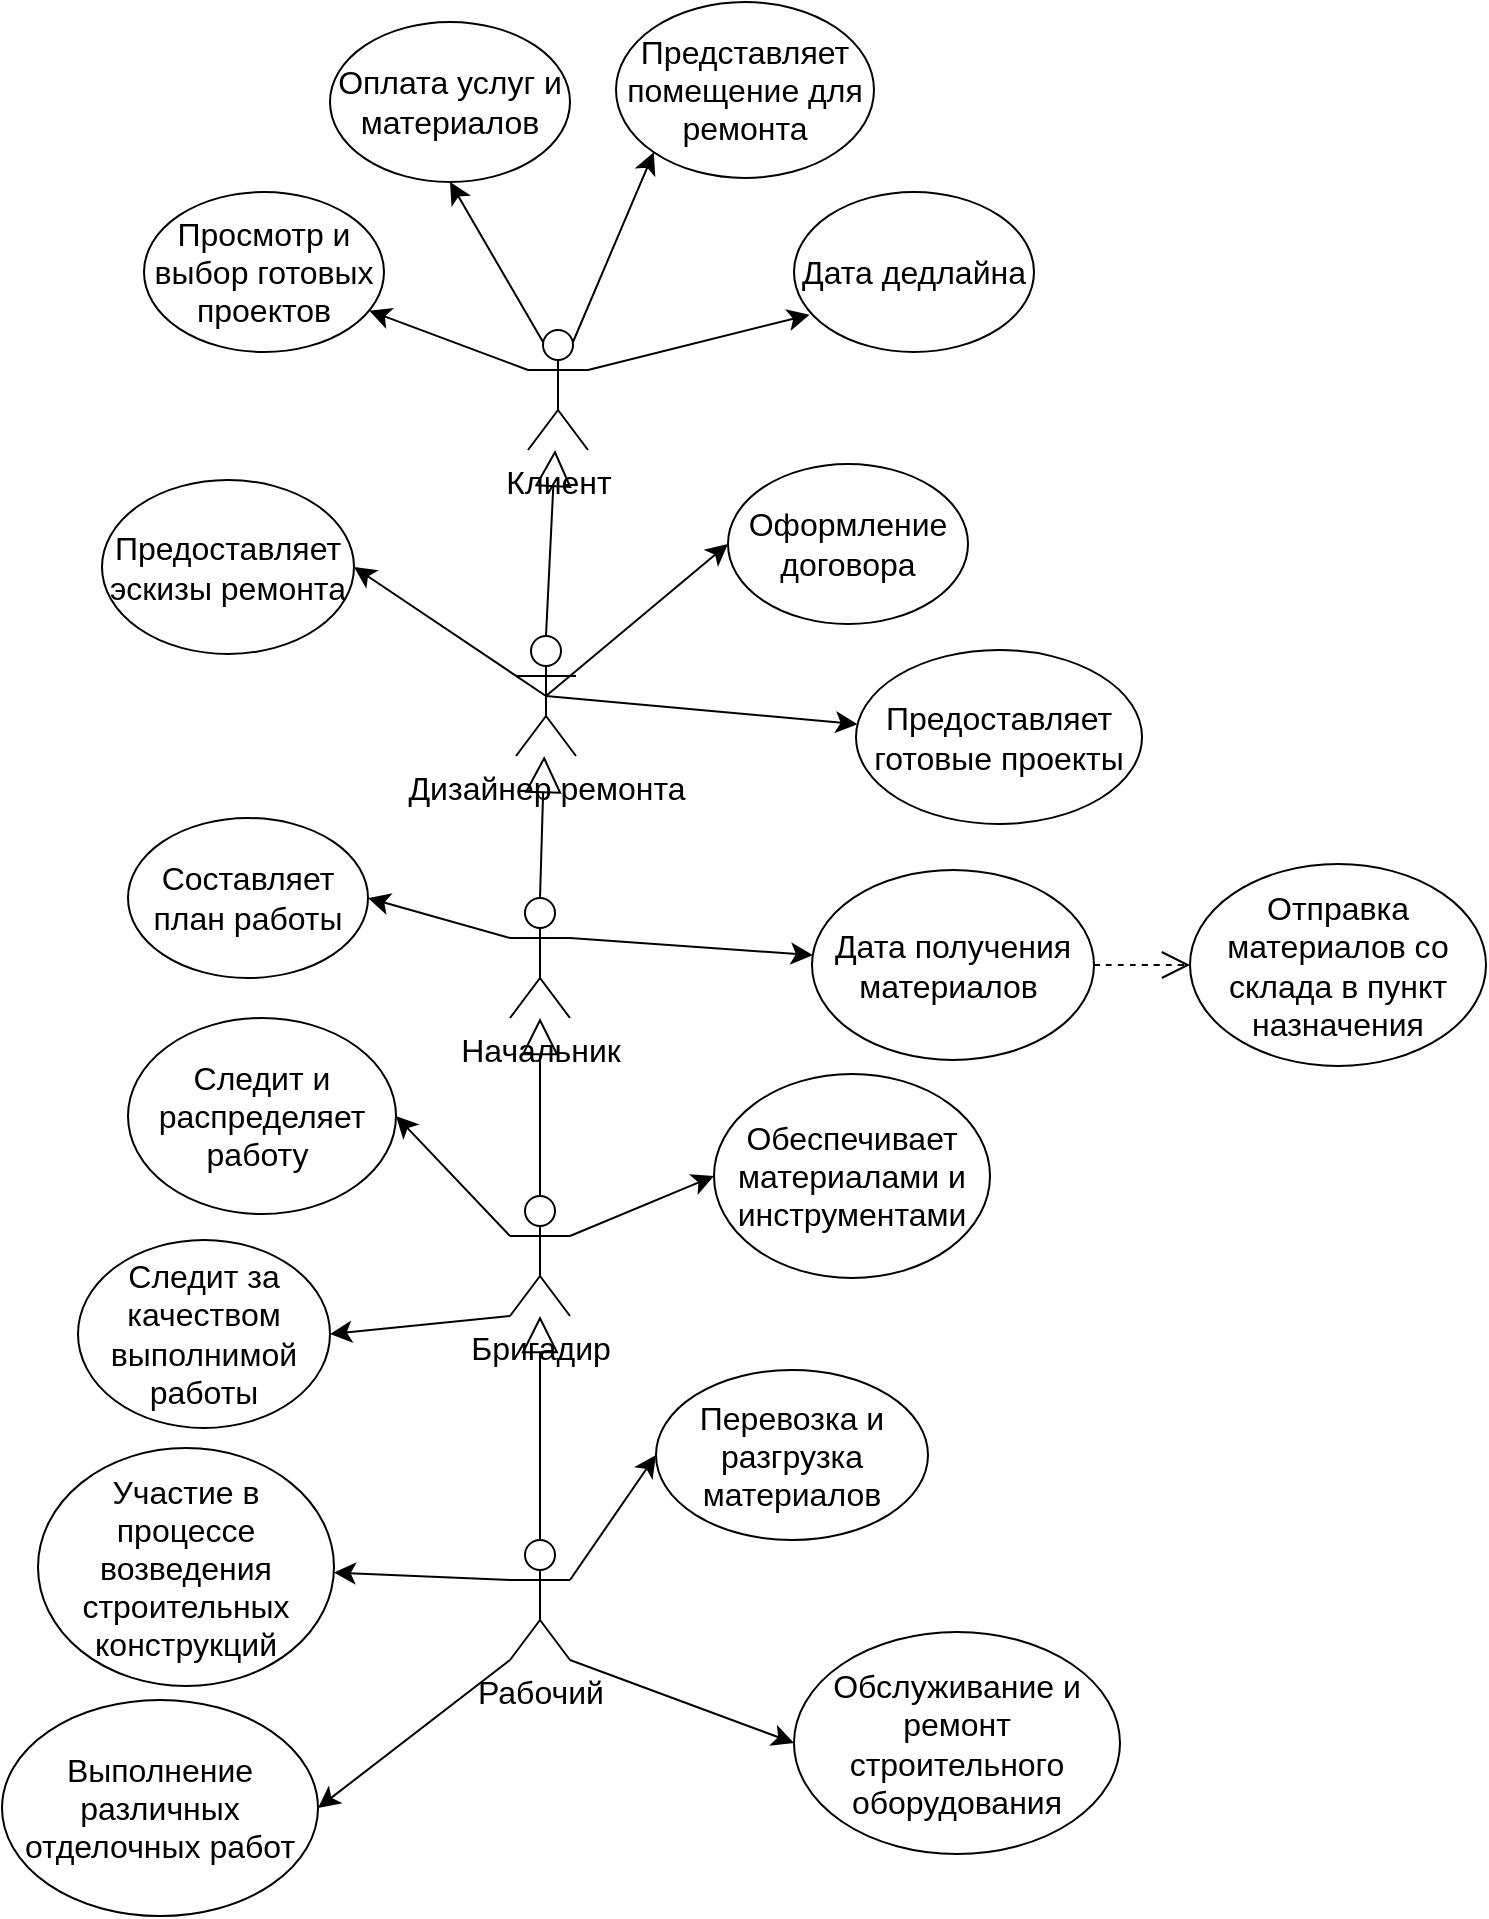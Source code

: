<mxfile version="21.7.4" type="device">
  <diagram name="Страница — 1" id="FWlIxJMI62qIkL9UFML7">
    <mxGraphModel dx="2550" dy="1058" grid="0" gridSize="10" guides="1" tooltips="1" connect="1" arrows="1" fold="1" page="0" pageScale="1" pageWidth="827" pageHeight="1169" math="0" shadow="0">
      <root>
        <mxCell id="0" />
        <mxCell id="1" parent="0" />
        <mxCell id="6XjprCjFbuch5S9KeiR_-14" value="" style="edgeStyle=none;curved=1;rounded=0;orthogonalLoop=1;jettySize=auto;html=1;fontSize=12;startSize=8;endSize=8;exitX=0;exitY=0.333;exitDx=0;exitDy=0;exitPerimeter=0;" edge="1" parent="1" source="6XjprCjFbuch5S9KeiR_-1" target="6XjprCjFbuch5S9KeiR_-27">
          <mxGeometry relative="1" as="geometry">
            <mxPoint x="243" y="425.586" as="targetPoint" />
          </mxGeometry>
        </mxCell>
        <mxCell id="6XjprCjFbuch5S9KeiR_-37" style="edgeStyle=none;curved=1;rounded=0;orthogonalLoop=1;jettySize=auto;html=1;exitX=0.75;exitY=0.1;exitDx=0;exitDy=0;exitPerimeter=0;entryX=0;entryY=1;entryDx=0;entryDy=0;fontSize=12;startSize=8;endSize=8;" edge="1" parent="1" source="6XjprCjFbuch5S9KeiR_-1" target="6XjprCjFbuch5S9KeiR_-36">
          <mxGeometry relative="1" as="geometry" />
        </mxCell>
        <mxCell id="6XjprCjFbuch5S9KeiR_-39" style="edgeStyle=none;curved=1;rounded=0;orthogonalLoop=1;jettySize=auto;html=1;exitX=1;exitY=0.333;exitDx=0;exitDy=0;exitPerimeter=0;entryX=0.065;entryY=0.767;entryDx=0;entryDy=0;entryPerimeter=0;fontSize=12;startSize=8;endSize=8;" edge="1" parent="1" source="6XjprCjFbuch5S9KeiR_-1" target="6XjprCjFbuch5S9KeiR_-38">
          <mxGeometry relative="1" as="geometry" />
        </mxCell>
        <mxCell id="6XjprCjFbuch5S9KeiR_-42" style="edgeStyle=none;curved=1;rounded=0;orthogonalLoop=1;jettySize=auto;html=1;exitX=0.25;exitY=0.1;exitDx=0;exitDy=0;exitPerimeter=0;entryX=0.5;entryY=1;entryDx=0;entryDy=0;fontSize=12;startSize=8;endSize=8;" edge="1" parent="1" source="6XjprCjFbuch5S9KeiR_-1" target="6XjprCjFbuch5S9KeiR_-31">
          <mxGeometry relative="1" as="geometry" />
        </mxCell>
        <mxCell id="6XjprCjFbuch5S9KeiR_-1" value="Клиент&lt;br&gt;" style="shape=umlActor;verticalLabelPosition=bottom;verticalAlign=top;html=1;outlineConnect=0;fontSize=16;" vertex="1" parent="1">
          <mxGeometry x="120" y="407" width="30" height="60" as="geometry" />
        </mxCell>
        <mxCell id="6XjprCjFbuch5S9KeiR_-12" style="edgeStyle=none;curved=1;rounded=0;orthogonalLoop=1;jettySize=auto;html=1;exitX=0.5;exitY=0.5;exitDx=0;exitDy=0;exitPerimeter=0;entryX=0;entryY=0.5;entryDx=0;entryDy=0;fontSize=12;startSize=8;endSize=8;" edge="1" parent="1" source="6XjprCjFbuch5S9KeiR_-5" target="6XjprCjFbuch5S9KeiR_-26">
          <mxGeometry relative="1" as="geometry">
            <mxPoint x="286" y="540" as="targetPoint" />
          </mxGeometry>
        </mxCell>
        <mxCell id="6XjprCjFbuch5S9KeiR_-21" style="edgeStyle=none;curved=1;rounded=0;orthogonalLoop=1;jettySize=auto;html=1;exitX=0.5;exitY=0.5;exitDx=0;exitDy=0;exitPerimeter=0;fontSize=12;startSize=8;endSize=8;" edge="1" parent="1" source="6XjprCjFbuch5S9KeiR_-5" target="6XjprCjFbuch5S9KeiR_-28">
          <mxGeometry relative="1" as="geometry">
            <mxPoint x="299" y="618.155" as="targetPoint" />
          </mxGeometry>
        </mxCell>
        <mxCell id="6XjprCjFbuch5S9KeiR_-34" style="edgeStyle=none;curved=1;rounded=0;orthogonalLoop=1;jettySize=auto;html=1;exitX=0.5;exitY=0.5;exitDx=0;exitDy=0;exitPerimeter=0;entryX=1;entryY=0.5;entryDx=0;entryDy=0;fontSize=12;startSize=8;endSize=8;" edge="1" parent="1" source="6XjprCjFbuch5S9KeiR_-5" target="6XjprCjFbuch5S9KeiR_-33">
          <mxGeometry relative="1" as="geometry" />
        </mxCell>
        <mxCell id="6XjprCjFbuch5S9KeiR_-5" value="Дизайнер ремонта" style="shape=umlActor;verticalLabelPosition=bottom;verticalAlign=top;html=1;outlineConnect=0;fontSize=16;" vertex="1" parent="1">
          <mxGeometry x="114" y="560" width="30" height="60" as="geometry" />
        </mxCell>
        <mxCell id="6XjprCjFbuch5S9KeiR_-46" style="edgeStyle=none;curved=1;rounded=0;orthogonalLoop=1;jettySize=auto;html=1;exitX=1;exitY=0.333;exitDx=0;exitDy=0;exitPerimeter=0;fontSize=12;startSize=8;endSize=8;" edge="1" parent="1" source="6XjprCjFbuch5S9KeiR_-22" target="6XjprCjFbuch5S9KeiR_-43">
          <mxGeometry relative="1" as="geometry" />
        </mxCell>
        <mxCell id="6XjprCjFbuch5S9KeiR_-48" style="edgeStyle=none;curved=1;rounded=0;orthogonalLoop=1;jettySize=auto;html=1;exitX=0;exitY=0.333;exitDx=0;exitDy=0;exitPerimeter=0;fontSize=12;startSize=8;endSize=8;entryX=1;entryY=0.5;entryDx=0;entryDy=0;" edge="1" parent="1" source="6XjprCjFbuch5S9KeiR_-22" target="6XjprCjFbuch5S9KeiR_-49">
          <mxGeometry relative="1" as="geometry">
            <mxPoint x="14" y="721" as="targetPoint" />
          </mxGeometry>
        </mxCell>
        <mxCell id="6XjprCjFbuch5S9KeiR_-22" value="Начальник" style="shape=umlActor;verticalLabelPosition=bottom;verticalAlign=top;html=1;outlineConnect=0;fontSize=16;" vertex="1" parent="1">
          <mxGeometry x="111" y="691" width="30" height="60" as="geometry" />
        </mxCell>
        <mxCell id="6XjprCjFbuch5S9KeiR_-70" style="edgeStyle=none;curved=1;rounded=0;orthogonalLoop=1;jettySize=auto;html=1;exitX=0;exitY=0.333;exitDx=0;exitDy=0;exitPerimeter=0;entryX=1;entryY=0.5;entryDx=0;entryDy=0;fontSize=12;startSize=8;endSize=8;" edge="1" parent="1" source="6XjprCjFbuch5S9KeiR_-24" target="6XjprCjFbuch5S9KeiR_-69">
          <mxGeometry relative="1" as="geometry" />
        </mxCell>
        <mxCell id="6XjprCjFbuch5S9KeiR_-72" style="edgeStyle=none;curved=1;rounded=0;orthogonalLoop=1;jettySize=auto;html=1;exitX=1;exitY=0.333;exitDx=0;exitDy=0;exitPerimeter=0;fontSize=12;startSize=8;endSize=8;entryX=0;entryY=0.5;entryDx=0;entryDy=0;" edge="1" parent="1" source="6XjprCjFbuch5S9KeiR_-24" target="6XjprCjFbuch5S9KeiR_-73">
          <mxGeometry relative="1" as="geometry">
            <mxPoint x="218" y="857.18" as="targetPoint" />
          </mxGeometry>
        </mxCell>
        <mxCell id="6XjprCjFbuch5S9KeiR_-76" style="edgeStyle=none;curved=1;rounded=0;orthogonalLoop=1;jettySize=auto;html=1;exitX=0;exitY=1;exitDx=0;exitDy=0;exitPerimeter=0;entryX=1;entryY=0.5;entryDx=0;entryDy=0;fontSize=12;startSize=8;endSize=8;" edge="1" parent="1" source="6XjprCjFbuch5S9KeiR_-24" target="6XjprCjFbuch5S9KeiR_-75">
          <mxGeometry relative="1" as="geometry" />
        </mxCell>
        <mxCell id="6XjprCjFbuch5S9KeiR_-24" value="Бригадир" style="shape=umlActor;verticalLabelPosition=bottom;verticalAlign=top;html=1;outlineConnect=0;fontSize=16;" vertex="1" parent="1">
          <mxGeometry x="111" y="840" width="30" height="60" as="geometry" />
        </mxCell>
        <mxCell id="6XjprCjFbuch5S9KeiR_-26" value="Оформление договора" style="ellipse;whiteSpace=wrap;html=1;fontSize=16;" vertex="1" parent="1">
          <mxGeometry x="220" y="474" width="120" height="80" as="geometry" />
        </mxCell>
        <mxCell id="6XjprCjFbuch5S9KeiR_-27" value="Просмотр и выбор готовых проектов" style="ellipse;whiteSpace=wrap;html=1;fontSize=16;" vertex="1" parent="1">
          <mxGeometry x="-72" y="337.996" width="120" height="80" as="geometry" />
        </mxCell>
        <mxCell id="6XjprCjFbuch5S9KeiR_-28" value="Предоставляет готовые проекты" style="ellipse;whiteSpace=wrap;html=1;fontSize=16;" vertex="1" parent="1">
          <mxGeometry x="284" y="567" width="143" height="87" as="geometry" />
        </mxCell>
        <mxCell id="6XjprCjFbuch5S9KeiR_-31" value="Оплата услуг и материалов" style="ellipse;whiteSpace=wrap;html=1;fontSize=16;" vertex="1" parent="1">
          <mxGeometry x="21" y="253" width="120" height="80" as="geometry" />
        </mxCell>
        <mxCell id="6XjprCjFbuch5S9KeiR_-33" value="Предоставляет эскизы ремонта" style="ellipse;whiteSpace=wrap;html=1;fontSize=16;" vertex="1" parent="1">
          <mxGeometry x="-93" y="482" width="126" height="87" as="geometry" />
        </mxCell>
        <mxCell id="6XjprCjFbuch5S9KeiR_-36" value="Представляет помещение для ремонта" style="ellipse;whiteSpace=wrap;html=1;fontSize=16;" vertex="1" parent="1">
          <mxGeometry x="164" y="243" width="129" height="88" as="geometry" />
        </mxCell>
        <mxCell id="6XjprCjFbuch5S9KeiR_-38" value="Дата дедлайна" style="ellipse;whiteSpace=wrap;html=1;fontSize=16;" vertex="1" parent="1">
          <mxGeometry x="253" y="338" width="120" height="80" as="geometry" />
        </mxCell>
        <mxCell id="6XjprCjFbuch5S9KeiR_-43" value="Дата получения материалов&amp;nbsp;" style="ellipse;whiteSpace=wrap;html=1;fontSize=16;" vertex="1" parent="1">
          <mxGeometry x="262" y="677" width="141" height="95" as="geometry" />
        </mxCell>
        <mxCell id="6XjprCjFbuch5S9KeiR_-49" value="Составляет план работы" style="ellipse;whiteSpace=wrap;html=1;fontSize=16;" vertex="1" parent="1">
          <mxGeometry x="-80" y="651" width="120" height="80" as="geometry" />
        </mxCell>
        <mxCell id="6XjprCjFbuch5S9KeiR_-62" value="" style="endArrow=block;endSize=16;endFill=0;html=1;rounded=0;fontSize=12;curved=1;exitX=0.5;exitY=0;exitDx=0;exitDy=0;exitPerimeter=0;" edge="1" parent="1" source="6XjprCjFbuch5S9KeiR_-24" target="6XjprCjFbuch5S9KeiR_-22">
          <mxGeometry width="160" relative="1" as="geometry">
            <mxPoint x="169" y="899" as="sourcePoint" />
            <mxPoint x="177" y="739" as="targetPoint" />
          </mxGeometry>
        </mxCell>
        <mxCell id="6XjprCjFbuch5S9KeiR_-63" value="" style="endArrow=block;endSize=16;endFill=0;html=1;rounded=0;fontSize=12;curved=1;exitX=0.5;exitY=0;exitDx=0;exitDy=0;exitPerimeter=0;" edge="1" parent="1" source="6XjprCjFbuch5S9KeiR_-22" target="6XjprCjFbuch5S9KeiR_-5">
          <mxGeometry width="160" relative="1" as="geometry">
            <mxPoint x="242" y="881" as="sourcePoint" />
            <mxPoint x="250" y="811" as="targetPoint" />
          </mxGeometry>
        </mxCell>
        <mxCell id="6XjprCjFbuch5S9KeiR_-65" value="" style="endArrow=block;endSize=16;endFill=0;html=1;rounded=0;fontSize=12;curved=1;exitX=0.5;exitY=0;exitDx=0;exitDy=0;exitPerimeter=0;" edge="1" parent="1" source="6XjprCjFbuch5S9KeiR_-5" target="6XjprCjFbuch5S9KeiR_-1">
          <mxGeometry width="160" relative="1" as="geometry">
            <mxPoint x="136" y="701" as="sourcePoint" />
            <mxPoint x="138" y="630" as="targetPoint" />
          </mxGeometry>
        </mxCell>
        <mxCell id="6XjprCjFbuch5S9KeiR_-66" value="" style="endArrow=open;endSize=12;dashed=1;html=1;rounded=0;fontSize=12;curved=1;exitX=1;exitY=0.5;exitDx=0;exitDy=0;entryX=0;entryY=0.5;entryDx=0;entryDy=0;" edge="1" parent="1" source="6XjprCjFbuch5S9KeiR_-43" target="6XjprCjFbuch5S9KeiR_-67">
          <mxGeometry width="160" relative="1" as="geometry">
            <mxPoint x="441" y="740" as="sourcePoint" />
            <mxPoint x="485" y="740" as="targetPoint" />
          </mxGeometry>
        </mxCell>
        <mxCell id="6XjprCjFbuch5S9KeiR_-67" value="Отправка материалов со склада в пункт назначения" style="ellipse;whiteSpace=wrap;html=1;fontSize=16;" vertex="1" parent="1">
          <mxGeometry x="451" y="674" width="148" height="101" as="geometry" />
        </mxCell>
        <mxCell id="6XjprCjFbuch5S9KeiR_-69" value="Следит и распределяет работу&amp;nbsp;" style="ellipse;whiteSpace=wrap;html=1;fontSize=16;" vertex="1" parent="1">
          <mxGeometry x="-80" y="751" width="134" height="98" as="geometry" />
        </mxCell>
        <mxCell id="6XjprCjFbuch5S9KeiR_-73" value="Обеспечивает материалами и инструментами" style="ellipse;whiteSpace=wrap;html=1;fontSize=16;" vertex="1" parent="1">
          <mxGeometry x="213" y="779" width="138" height="102" as="geometry" />
        </mxCell>
        <mxCell id="6XjprCjFbuch5S9KeiR_-75" value="Следит за качеством выполнимой работы" style="ellipse;whiteSpace=wrap;html=1;fontSize=16;" vertex="1" parent="1">
          <mxGeometry x="-105" y="862" width="126" height="94" as="geometry" />
        </mxCell>
        <mxCell id="6XjprCjFbuch5S9KeiR_-85" style="edgeStyle=none;curved=1;rounded=0;orthogonalLoop=1;jettySize=auto;html=1;exitX=0;exitY=0.333;exitDx=0;exitDy=0;exitPerimeter=0;fontSize=12;startSize=8;endSize=8;" edge="1" parent="1" source="6XjprCjFbuch5S9KeiR_-77" target="6XjprCjFbuch5S9KeiR_-86">
          <mxGeometry relative="1" as="geometry">
            <mxPoint x="20" y="1048.311" as="targetPoint" />
          </mxGeometry>
        </mxCell>
        <mxCell id="6XjprCjFbuch5S9KeiR_-88" style="edgeStyle=none;curved=1;rounded=0;orthogonalLoop=1;jettySize=auto;html=1;exitX=1;exitY=0.333;exitDx=0;exitDy=0;exitPerimeter=0;fontSize=12;startSize=8;endSize=8;entryX=0;entryY=0.5;entryDx=0;entryDy=0;" edge="1" parent="1" source="6XjprCjFbuch5S9KeiR_-77" target="6XjprCjFbuch5S9KeiR_-89">
          <mxGeometry relative="1" as="geometry">
            <mxPoint x="244" y="1026.763" as="targetPoint" />
          </mxGeometry>
        </mxCell>
        <mxCell id="6XjprCjFbuch5S9KeiR_-92" style="edgeStyle=none;curved=1;rounded=0;orthogonalLoop=1;jettySize=auto;html=1;exitX=1;exitY=1;exitDx=0;exitDy=0;exitPerimeter=0;fontSize=12;startSize=8;endSize=8;entryX=0;entryY=0.5;entryDx=0;entryDy=0;" edge="1" parent="1" source="6XjprCjFbuch5S9KeiR_-77" target="6XjprCjFbuch5S9KeiR_-93">
          <mxGeometry relative="1" as="geometry">
            <mxPoint x="259" y="1063.568" as="targetPoint" />
          </mxGeometry>
        </mxCell>
        <mxCell id="6XjprCjFbuch5S9KeiR_-95" style="edgeStyle=none;curved=1;rounded=0;orthogonalLoop=1;jettySize=auto;html=1;exitX=0;exitY=1;exitDx=0;exitDy=0;exitPerimeter=0;fontSize=12;startSize=8;endSize=8;entryX=1;entryY=0.5;entryDx=0;entryDy=0;" edge="1" parent="1" source="6XjprCjFbuch5S9KeiR_-77" target="6XjprCjFbuch5S9KeiR_-96">
          <mxGeometry relative="1" as="geometry">
            <mxPoint x="-58" y="1155" as="targetPoint" />
          </mxGeometry>
        </mxCell>
        <mxCell id="6XjprCjFbuch5S9KeiR_-77" value="Рабочий" style="shape=umlActor;verticalLabelPosition=bottom;verticalAlign=top;html=1;outlineConnect=0;fontSize=16;" vertex="1" parent="1">
          <mxGeometry x="111" y="1012" width="30" height="60" as="geometry" />
        </mxCell>
        <mxCell id="6XjprCjFbuch5S9KeiR_-81" value="" style="endArrow=block;endSize=16;endFill=0;html=1;rounded=0;fontSize=12;curved=1;exitX=0.5;exitY=0;exitDx=0;exitDy=0;exitPerimeter=0;" edge="1" parent="1" source="6XjprCjFbuch5S9KeiR_-77" target="6XjprCjFbuch5S9KeiR_-24">
          <mxGeometry width="160" relative="1" as="geometry">
            <mxPoint x="139" y="853" as="sourcePoint" />
            <mxPoint x="129" y="924" as="targetPoint" />
          </mxGeometry>
        </mxCell>
        <mxCell id="6XjprCjFbuch5S9KeiR_-86" value="Участие в процессе возведения строительных конструкций" style="ellipse;whiteSpace=wrap;html=1;fontSize=16;" vertex="1" parent="1">
          <mxGeometry x="-125" y="966" width="148" height="119" as="geometry" />
        </mxCell>
        <mxCell id="6XjprCjFbuch5S9KeiR_-89" value="Перевозка и разгрузка материалов" style="ellipse;whiteSpace=wrap;html=1;fontSize=16;" vertex="1" parent="1">
          <mxGeometry x="184" y="927" width="136" height="85" as="geometry" />
        </mxCell>
        <mxCell id="6XjprCjFbuch5S9KeiR_-93" value="Обслуживание и ремонт строительного оборудования" style="ellipse;whiteSpace=wrap;html=1;fontSize=16;" vertex="1" parent="1">
          <mxGeometry x="253" y="1058" width="163" height="111" as="geometry" />
        </mxCell>
        <mxCell id="6XjprCjFbuch5S9KeiR_-96" value="Выполнение различных отделочных работ" style="ellipse;whiteSpace=wrap;html=1;fontSize=16;" vertex="1" parent="1">
          <mxGeometry x="-143" y="1092" width="158" height="108" as="geometry" />
        </mxCell>
      </root>
    </mxGraphModel>
  </diagram>
</mxfile>
